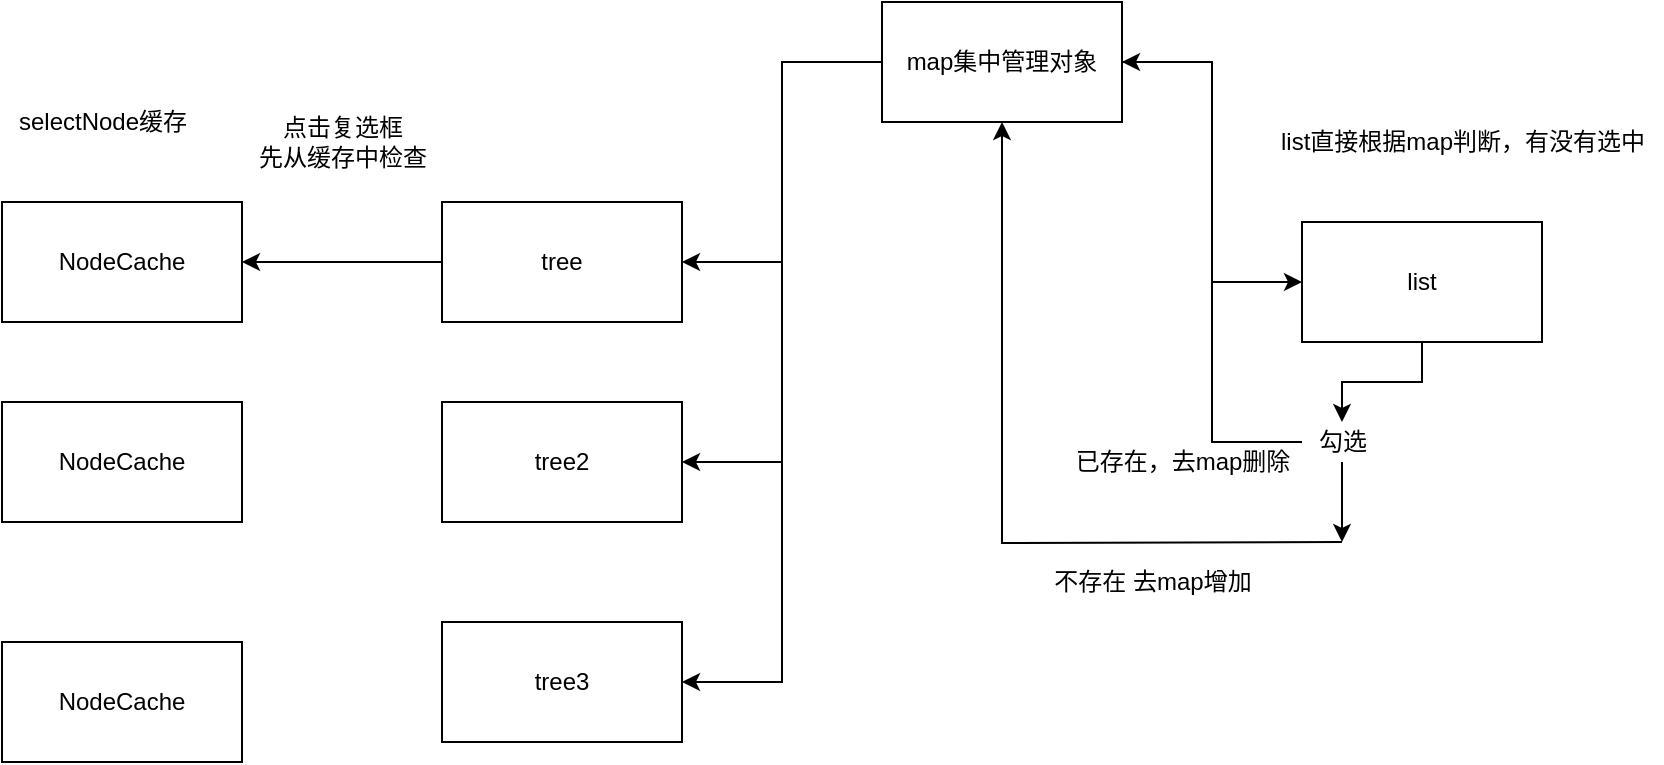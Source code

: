 <mxfile version="14.8.6" type="github">
  <diagram id="dn-KX7Rt7DW11E0K5ElT" name="Page-1">
    <mxGraphModel dx="2201" dy="749" grid="1" gridSize="10" guides="1" tooltips="1" connect="1" arrows="1" fold="1" page="1" pageScale="1" pageWidth="827" pageHeight="1169" math="0" shadow="0">
      <root>
        <mxCell id="0" />
        <mxCell id="1" parent="0" />
        <mxCell id="HImTkjeCyv4W1WpoKnVU-8" value="" style="edgeStyle=orthogonalEdgeStyle;rounded=0;orthogonalLoop=1;jettySize=auto;html=1;entryX=0;entryY=0.5;entryDx=0;entryDy=0;" edge="1" parent="1" source="HImTkjeCyv4W1WpoKnVU-1" target="HImTkjeCyv4W1WpoKnVU-6">
          <mxGeometry relative="1" as="geometry" />
        </mxCell>
        <mxCell id="HImTkjeCyv4W1WpoKnVU-10" value="" style="edgeStyle=orthogonalEdgeStyle;rounded=0;orthogonalLoop=1;jettySize=auto;html=1;entryX=1;entryY=0.5;entryDx=0;entryDy=0;" edge="1" parent="1" source="HImTkjeCyv4W1WpoKnVU-1" target="HImTkjeCyv4W1WpoKnVU-4">
          <mxGeometry relative="1" as="geometry">
            <Array as="points">
              <mxPoint x="340" y="80" />
              <mxPoint x="340" y="390" />
            </Array>
          </mxGeometry>
        </mxCell>
        <mxCell id="HImTkjeCyv4W1WpoKnVU-12" value="" style="edgeStyle=orthogonalEdgeStyle;rounded=0;orthogonalLoop=1;jettySize=auto;html=1;entryX=1;entryY=0.5;entryDx=0;entryDy=0;exitX=0;exitY=0.5;exitDx=0;exitDy=0;" edge="1" parent="1" source="HImTkjeCyv4W1WpoKnVU-1" target="HImTkjeCyv4W1WpoKnVU-3">
          <mxGeometry relative="1" as="geometry">
            <mxPoint x="310" y="288" as="targetPoint" />
          </mxGeometry>
        </mxCell>
        <mxCell id="HImTkjeCyv4W1WpoKnVU-13" value="" style="edgeStyle=orthogonalEdgeStyle;rounded=0;orthogonalLoop=1;jettySize=auto;html=1;entryX=1;entryY=0.5;entryDx=0;entryDy=0;" edge="1" parent="1" source="HImTkjeCyv4W1WpoKnVU-1" target="HImTkjeCyv4W1WpoKnVU-2">
          <mxGeometry relative="1" as="geometry">
            <mxPoint x="310" y="80" as="targetPoint" />
          </mxGeometry>
        </mxCell>
        <mxCell id="HImTkjeCyv4W1WpoKnVU-1" value="map集中管理对象" style="rounded=0;whiteSpace=wrap;html=1;" vertex="1" parent="1">
          <mxGeometry x="390" y="50" width="120" height="60" as="geometry" />
        </mxCell>
        <mxCell id="HImTkjeCyv4W1WpoKnVU-27" value="" style="edgeStyle=orthogonalEdgeStyle;rounded=0;orthogonalLoop=1;jettySize=auto;html=1;" edge="1" parent="1" source="HImTkjeCyv4W1WpoKnVU-2" target="HImTkjeCyv4W1WpoKnVU-26">
          <mxGeometry relative="1" as="geometry" />
        </mxCell>
        <mxCell id="HImTkjeCyv4W1WpoKnVU-2" value="tree" style="rounded=0;whiteSpace=wrap;html=1;" vertex="1" parent="1">
          <mxGeometry x="170" y="150" width="120" height="60" as="geometry" />
        </mxCell>
        <mxCell id="HImTkjeCyv4W1WpoKnVU-3" value="tree2" style="rounded=0;whiteSpace=wrap;html=1;" vertex="1" parent="1">
          <mxGeometry x="170" y="250" width="120" height="60" as="geometry" />
        </mxCell>
        <mxCell id="HImTkjeCyv4W1WpoKnVU-4" value="tree3" style="rounded=0;whiteSpace=wrap;html=1;" vertex="1" parent="1">
          <mxGeometry x="170" y="360" width="120" height="60" as="geometry" />
        </mxCell>
        <mxCell id="HImTkjeCyv4W1WpoKnVU-15" value="" style="edgeStyle=orthogonalEdgeStyle;rounded=0;orthogonalLoop=1;jettySize=auto;html=1;" edge="1" parent="1" source="HImTkjeCyv4W1WpoKnVU-6" target="HImTkjeCyv4W1WpoKnVU-14">
          <mxGeometry relative="1" as="geometry" />
        </mxCell>
        <mxCell id="HImTkjeCyv4W1WpoKnVU-6" value="list" style="rounded=0;whiteSpace=wrap;html=1;" vertex="1" parent="1">
          <mxGeometry x="600" y="160" width="120" height="60" as="geometry" />
        </mxCell>
        <mxCell id="HImTkjeCyv4W1WpoKnVU-7" value="list直接根据map判断，有没有选中" style="text;html=1;align=center;verticalAlign=middle;resizable=0;points=[];autosize=1;strokeColor=none;" vertex="1" parent="1">
          <mxGeometry x="580" y="110" width="200" height="20" as="geometry" />
        </mxCell>
        <mxCell id="HImTkjeCyv4W1WpoKnVU-17" value="" style="edgeStyle=orthogonalEdgeStyle;rounded=0;orthogonalLoop=1;jettySize=auto;html=1;" edge="1" parent="1" source="HImTkjeCyv4W1WpoKnVU-14">
          <mxGeometry relative="1" as="geometry">
            <mxPoint x="620" y="320" as="targetPoint" />
          </mxGeometry>
        </mxCell>
        <mxCell id="HImTkjeCyv4W1WpoKnVU-22" value="" style="edgeStyle=orthogonalEdgeStyle;rounded=0;orthogonalLoop=1;jettySize=auto;html=1;entryX=1;entryY=0.5;entryDx=0;entryDy=0;" edge="1" parent="1" source="HImTkjeCyv4W1WpoKnVU-14" target="HImTkjeCyv4W1WpoKnVU-1">
          <mxGeometry relative="1" as="geometry">
            <mxPoint x="720" y="270" as="targetPoint" />
          </mxGeometry>
        </mxCell>
        <mxCell id="HImTkjeCyv4W1WpoKnVU-14" value="勾选" style="text;html=1;align=center;verticalAlign=middle;resizable=0;points=[];autosize=1;strokeColor=none;" vertex="1" parent="1">
          <mxGeometry x="600" y="260" width="40" height="20" as="geometry" />
        </mxCell>
        <mxCell id="HImTkjeCyv4W1WpoKnVU-19" value="" style="edgeStyle=orthogonalEdgeStyle;rounded=0;orthogonalLoop=1;jettySize=auto;html=1;entryX=0.5;entryY=1;entryDx=0;entryDy=0;" edge="1" parent="1" target="HImTkjeCyv4W1WpoKnVU-1">
          <mxGeometry relative="1" as="geometry">
            <mxPoint x="620" y="320" as="sourcePoint" />
            <mxPoint x="620" y="420" as="targetPoint" />
          </mxGeometry>
        </mxCell>
        <mxCell id="HImTkjeCyv4W1WpoKnVU-20" value="不存在 去map增加" style="text;html=1;align=center;verticalAlign=middle;resizable=0;points=[];autosize=1;strokeColor=none;" vertex="1" parent="1">
          <mxGeometry x="470" y="330" width="110" height="20" as="geometry" />
        </mxCell>
        <mxCell id="HImTkjeCyv4W1WpoKnVU-23" value="已存在，去map删除" style="text;html=1;align=center;verticalAlign=middle;resizable=0;points=[];autosize=1;strokeColor=none;" vertex="1" parent="1">
          <mxGeometry x="480" y="270" width="120" height="20" as="geometry" />
        </mxCell>
        <mxCell id="HImTkjeCyv4W1WpoKnVU-26" value="NodeCache" style="rounded=0;whiteSpace=wrap;html=1;" vertex="1" parent="1">
          <mxGeometry x="-50" y="150" width="120" height="60" as="geometry" />
        </mxCell>
        <mxCell id="HImTkjeCyv4W1WpoKnVU-28" value="点击复选框&lt;br&gt;先从缓存中检查&lt;br&gt;" style="text;html=1;align=center;verticalAlign=middle;resizable=0;points=[];autosize=1;strokeColor=none;" vertex="1" parent="1">
          <mxGeometry x="70" y="105" width="100" height="30" as="geometry" />
        </mxCell>
        <mxCell id="HImTkjeCyv4W1WpoKnVU-29" value="selectNode缓存" style="text;html=1;align=center;verticalAlign=middle;resizable=0;points=[];autosize=1;strokeColor=none;" vertex="1" parent="1">
          <mxGeometry x="-50" y="100" width="100" height="20" as="geometry" />
        </mxCell>
        <mxCell id="HImTkjeCyv4W1WpoKnVU-30" value="NodeCache" style="rounded=0;whiteSpace=wrap;html=1;" vertex="1" parent="1">
          <mxGeometry x="-50" y="250" width="120" height="60" as="geometry" />
        </mxCell>
        <mxCell id="HImTkjeCyv4W1WpoKnVU-31" value="NodeCache" style="rounded=0;whiteSpace=wrap;html=1;" vertex="1" parent="1">
          <mxGeometry x="-50" y="370" width="120" height="60" as="geometry" />
        </mxCell>
      </root>
    </mxGraphModel>
  </diagram>
</mxfile>
